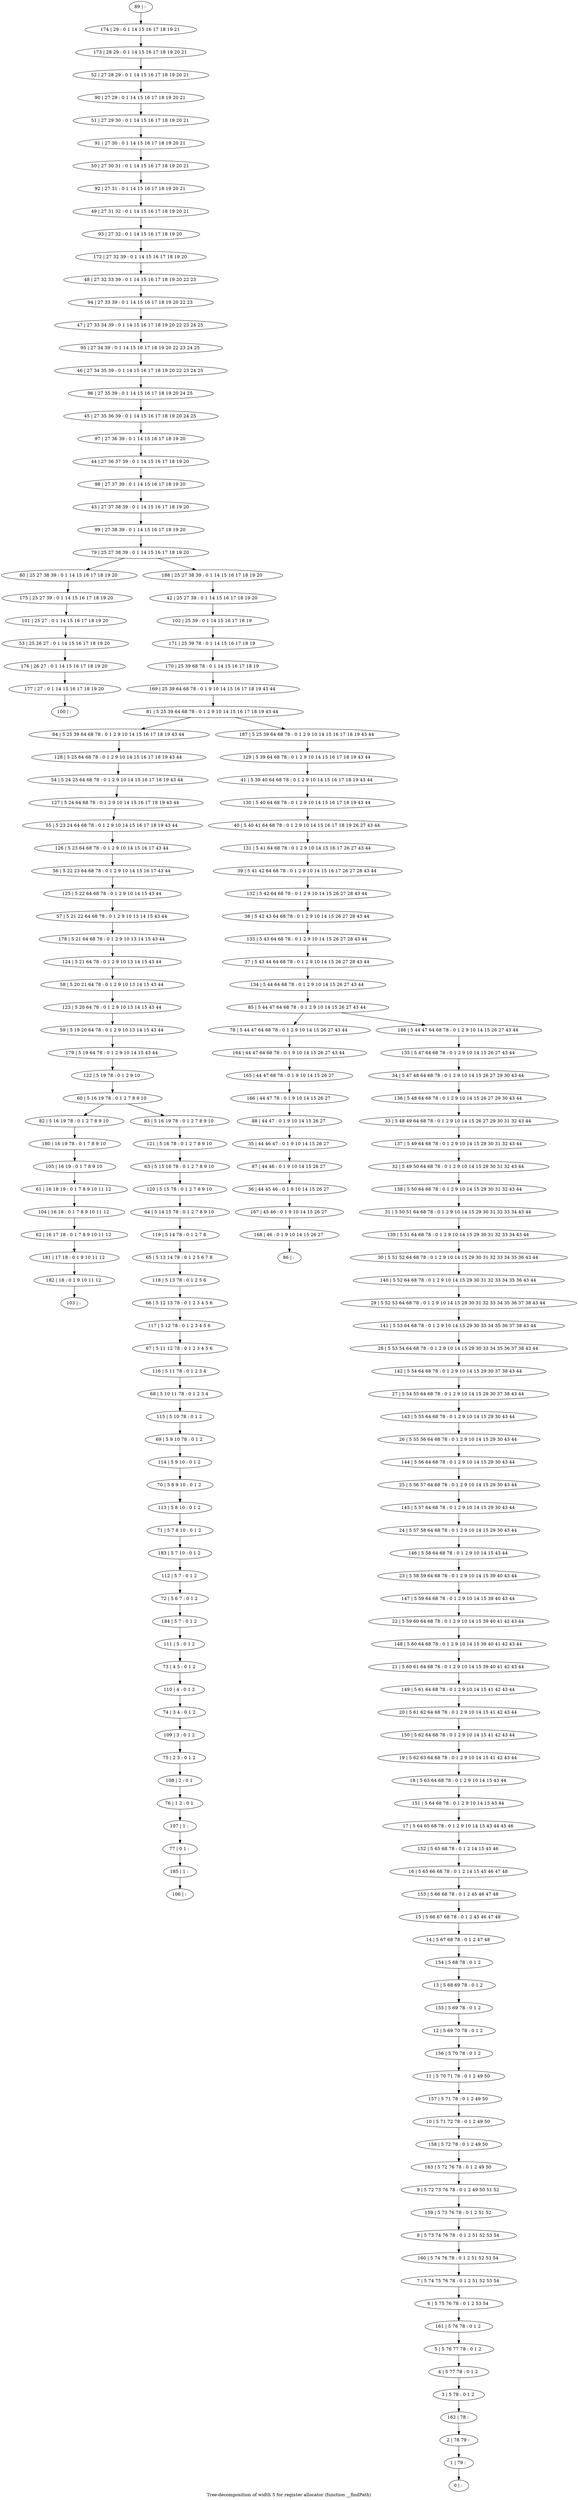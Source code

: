 digraph G {
graph [label="Tree-decomposition of width 5 for register allocator (function __findPath)"]
0[label="0 | : "];
1[label="1 | 79 : "];
2[label="2 | 78 79 : "];
3[label="3 | 5 78 : 0 1 2 "];
4[label="4 | 5 77 78 : 0 1 2 "];
5[label="5 | 5 76 77 78 : 0 1 2 "];
6[label="6 | 5 75 76 78 : 0 1 2 53 54 "];
7[label="7 | 5 74 75 76 78 : 0 1 2 51 52 53 54 "];
8[label="8 | 5 73 74 76 78 : 0 1 2 51 52 53 54 "];
9[label="9 | 5 72 73 76 78 : 0 1 2 49 50 51 52 "];
10[label="10 | 5 71 72 78 : 0 1 2 49 50 "];
11[label="11 | 5 70 71 78 : 0 1 2 49 50 "];
12[label="12 | 5 69 70 78 : 0 1 2 "];
13[label="13 | 5 68 69 78 : 0 1 2 "];
14[label="14 | 5 67 68 78 : 0 1 2 47 48 "];
15[label="15 | 5 66 67 68 78 : 0 1 2 45 46 47 48 "];
16[label="16 | 5 65 66 68 78 : 0 1 2 14 15 45 46 47 48 "];
17[label="17 | 5 64 65 68 78 : 0 1 2 9 10 14 15 43 44 45 46 "];
18[label="18 | 5 63 64 68 78 : 0 1 2 9 10 14 15 43 44 "];
19[label="19 | 5 62 63 64 68 78 : 0 1 2 9 10 14 15 41 42 43 44 "];
20[label="20 | 5 61 62 64 68 78 : 0 1 2 9 10 14 15 41 42 43 44 "];
21[label="21 | 5 60 61 64 68 78 : 0 1 2 9 10 14 15 39 40 41 42 43 44 "];
22[label="22 | 5 59 60 64 68 78 : 0 1 2 9 10 14 15 39 40 41 42 43 44 "];
23[label="23 | 5 58 59 64 68 78 : 0 1 2 9 10 14 15 39 40 43 44 "];
24[label="24 | 5 57 58 64 68 78 : 0 1 2 9 10 14 15 29 30 43 44 "];
25[label="25 | 5 56 57 64 68 78 : 0 1 2 9 10 14 15 29 30 43 44 "];
26[label="26 | 5 55 56 64 68 78 : 0 1 2 9 10 14 15 29 30 43 44 "];
27[label="27 | 5 54 55 64 68 78 : 0 1 2 9 10 14 15 29 30 37 38 43 44 "];
28[label="28 | 5 53 54 64 68 78 : 0 1 2 9 10 14 15 29 30 33 34 35 36 37 38 43 44 "];
29[label="29 | 5 52 53 64 68 78 : 0 1 2 9 10 14 15 29 30 31 32 33 34 35 36 37 38 43 44 "];
30[label="30 | 5 51 52 64 68 78 : 0 1 2 9 10 14 15 29 30 31 32 33 34 35 36 43 44 "];
31[label="31 | 5 50 51 64 68 78 : 0 1 2 9 10 14 15 29 30 31 32 33 34 43 44 "];
32[label="32 | 5 49 50 64 68 78 : 0 1 2 9 10 14 15 29 30 31 32 43 44 "];
33[label="33 | 5 48 49 64 68 78 : 0 1 2 9 10 14 15 26 27 29 30 31 32 43 44 "];
34[label="34 | 5 47 48 64 68 78 : 0 1 2 9 10 14 15 26 27 29 30 43 44 "];
35[label="35 | 44 46 47 : 0 1 9 10 14 15 26 27 "];
36[label="36 | 44 45 46 : 0 1 9 10 14 15 26 27 "];
37[label="37 | 5 43 44 64 68 78 : 0 1 2 9 10 14 15 26 27 28 43 44 "];
38[label="38 | 5 42 43 64 68 78 : 0 1 2 9 10 14 15 26 27 28 43 44 "];
39[label="39 | 5 41 42 64 68 78 : 0 1 2 9 10 14 15 16 17 26 27 28 43 44 "];
40[label="40 | 5 40 41 64 68 78 : 0 1 2 9 10 14 15 16 17 18 19 26 27 43 44 "];
41[label="41 | 5 39 40 64 68 78 : 0 1 2 9 10 14 15 16 17 18 19 43 44 "];
42[label="42 | 25 27 39 : 0 1 14 15 16 17 18 19 20 "];
43[label="43 | 27 37 38 39 : 0 1 14 15 16 17 18 19 20 "];
44[label="44 | 27 36 37 39 : 0 1 14 15 16 17 18 19 20 "];
45[label="45 | 27 35 36 39 : 0 1 14 15 16 17 18 19 20 24 25 "];
46[label="46 | 27 34 35 39 : 0 1 14 15 16 17 18 19 20 22 23 24 25 "];
47[label="47 | 27 33 34 39 : 0 1 14 15 16 17 18 19 20 22 23 24 25 "];
48[label="48 | 27 32 33 39 : 0 1 14 15 16 17 18 19 20 22 23 "];
49[label="49 | 27 31 32 : 0 1 14 15 16 17 18 19 20 21 "];
50[label="50 | 27 30 31 : 0 1 14 15 16 17 18 19 20 21 "];
51[label="51 | 27 29 30 : 0 1 14 15 16 17 18 19 20 21 "];
52[label="52 | 27 28 29 : 0 1 14 15 16 17 18 19 20 21 "];
53[label="53 | 25 26 27 : 0 1 14 15 16 17 18 19 20 "];
54[label="54 | 5 24 25 64 68 78 : 0 1 2 9 10 14 15 16 17 18 19 43 44 "];
55[label="55 | 5 23 24 64 68 78 : 0 1 2 9 10 14 15 16 17 18 19 43 44 "];
56[label="56 | 5 22 23 64 68 78 : 0 1 2 9 10 14 15 16 17 43 44 "];
57[label="57 | 5 21 22 64 68 78 : 0 1 2 9 10 13 14 15 43 44 "];
58[label="58 | 5 20 21 64 78 : 0 1 2 9 10 13 14 15 43 44 "];
59[label="59 | 5 19 20 64 78 : 0 1 2 9 10 13 14 15 43 44 "];
60[label="60 | 5 16 19 78 : 0 1 2 7 8 9 10 "];
61[label="61 | 16 18 19 : 0 1 7 8 9 10 11 12 "];
62[label="62 | 16 17 18 : 0 1 7 8 9 10 11 12 "];
63[label="63 | 5 15 16 78 : 0 1 2 7 8 9 10 "];
64[label="64 | 5 14 15 78 : 0 1 2 7 8 9 10 "];
65[label="65 | 5 13 14 78 : 0 1 2 5 6 7 8 "];
66[label="66 | 5 12 13 78 : 0 1 2 3 4 5 6 "];
67[label="67 | 5 11 12 78 : 0 1 2 3 4 5 6 "];
68[label="68 | 5 10 11 78 : 0 1 2 3 4 "];
69[label="69 | 5 9 10 78 : 0 1 2 "];
70[label="70 | 5 8 9 10 : 0 1 2 "];
71[label="71 | 5 7 8 10 : 0 1 2 "];
72[label="72 | 5 6 7 : 0 1 2 "];
73[label="73 | 4 5 : 0 1 2 "];
74[label="74 | 3 4 : 0 1 2 "];
75[label="75 | 2 3 : 0 1 2 "];
76[label="76 | 1 2 : 0 1 "];
77[label="77 | 0 1 : "];
78[label="78 | 5 44 47 64 68 78 : 0 1 2 9 10 14 15 26 27 43 44 "];
79[label="79 | 25 27 38 39 : 0 1 14 15 16 17 18 19 20 "];
80[label="80 | 25 27 38 39 : 0 1 14 15 16 17 18 19 20 "];
81[label="81 | 5 25 39 64 68 78 : 0 1 2 9 10 14 15 16 17 18 19 43 44 "];
82[label="82 | 5 16 19 78 : 0 1 2 7 8 9 10 "];
83[label="83 | 5 16 19 78 : 0 1 2 7 8 9 10 "];
84[label="84 | 5 25 39 64 68 78 : 0 1 2 9 10 14 15 16 17 18 19 43 44 "];
85[label="85 | 5 44 47 64 68 78 : 0 1 2 9 10 14 15 26 27 43 44 "];
86[label="86 | : "];
87[label="87 | 44 46 : 0 1 9 10 14 15 26 27 "];
88[label="88 | 44 47 : 0 1 9 10 14 15 26 27 "];
89[label="89 | : "];
90[label="90 | 27 29 : 0 1 14 15 16 17 18 19 20 21 "];
91[label="91 | 27 30 : 0 1 14 15 16 17 18 19 20 21 "];
92[label="92 | 27 31 : 0 1 14 15 16 17 18 19 20 21 "];
93[label="93 | 27 32 : 0 1 14 15 16 17 18 19 20 "];
94[label="94 | 27 33 39 : 0 1 14 15 16 17 18 19 20 22 23 "];
95[label="95 | 27 34 39 : 0 1 14 15 16 17 18 19 20 22 23 24 25 "];
96[label="96 | 27 35 39 : 0 1 14 15 16 17 18 19 20 24 25 "];
97[label="97 | 27 36 39 : 0 1 14 15 16 17 18 19 20 "];
98[label="98 | 27 37 39 : 0 1 14 15 16 17 18 19 20 "];
99[label="99 | 27 38 39 : 0 1 14 15 16 17 18 19 20 "];
100[label="100 | : "];
101[label="101 | 25 27 : 0 1 14 15 16 17 18 19 20 "];
102[label="102 | 25 39 : 0 1 14 15 16 17 18 19 "];
103[label="103 | : "];
104[label="104 | 16 18 : 0 1 7 8 9 10 11 12 "];
105[label="105 | 16 19 : 0 1 7 8 9 10 "];
106[label="106 | : "];
107[label="107 | 1 : "];
108[label="108 | 2 : 0 1 "];
109[label="109 | 3 : 0 1 2 "];
110[label="110 | 4 : 0 1 2 "];
111[label="111 | 5 : 0 1 2 "];
112[label="112 | 5 7 : 0 1 2 "];
113[label="113 | 5 8 10 : 0 1 2 "];
114[label="114 | 5 9 10 : 0 1 2 "];
115[label="115 | 5 10 78 : 0 1 2 "];
116[label="116 | 5 11 78 : 0 1 2 3 4 "];
117[label="117 | 5 12 78 : 0 1 2 3 4 5 6 "];
118[label="118 | 5 13 78 : 0 1 2 5 6 "];
119[label="119 | 5 14 78 : 0 1 2 7 8 "];
120[label="120 | 5 15 78 : 0 1 2 7 8 9 10 "];
121[label="121 | 5 16 78 : 0 1 2 7 8 9 10 "];
122[label="122 | 5 19 78 : 0 1 2 9 10 "];
123[label="123 | 5 20 64 78 : 0 1 2 9 10 13 14 15 43 44 "];
124[label="124 | 5 21 64 78 : 0 1 2 9 10 13 14 15 43 44 "];
125[label="125 | 5 22 64 68 78 : 0 1 2 9 10 14 15 43 44 "];
126[label="126 | 5 23 64 68 78 : 0 1 2 9 10 14 15 16 17 43 44 "];
127[label="127 | 5 24 64 68 78 : 0 1 2 9 10 14 15 16 17 18 19 43 44 "];
128[label="128 | 5 25 64 68 78 : 0 1 2 9 10 14 15 16 17 18 19 43 44 "];
129[label="129 | 5 39 64 68 78 : 0 1 2 9 10 14 15 16 17 18 19 43 44 "];
130[label="130 | 5 40 64 68 78 : 0 1 2 9 10 14 15 16 17 18 19 43 44 "];
131[label="131 | 5 41 64 68 78 : 0 1 2 9 10 14 15 16 17 26 27 43 44 "];
132[label="132 | 5 42 64 68 78 : 0 1 2 9 10 14 15 26 27 28 43 44 "];
133[label="133 | 5 43 64 68 78 : 0 1 2 9 10 14 15 26 27 28 43 44 "];
134[label="134 | 5 44 64 68 78 : 0 1 2 9 10 14 15 26 27 43 44 "];
135[label="135 | 5 47 64 68 78 : 0 1 2 9 10 14 15 26 27 43 44 "];
136[label="136 | 5 48 64 68 78 : 0 1 2 9 10 14 15 26 27 29 30 43 44 "];
137[label="137 | 5 49 64 68 78 : 0 1 2 9 10 14 15 29 30 31 32 43 44 "];
138[label="138 | 5 50 64 68 78 : 0 1 2 9 10 14 15 29 30 31 32 43 44 "];
139[label="139 | 5 51 64 68 78 : 0 1 2 9 10 14 15 29 30 31 32 33 34 43 44 "];
140[label="140 | 5 52 64 68 78 : 0 1 2 9 10 14 15 29 30 31 32 33 34 35 36 43 44 "];
141[label="141 | 5 53 64 68 78 : 0 1 2 9 10 14 15 29 30 33 34 35 36 37 38 43 44 "];
142[label="142 | 5 54 64 68 78 : 0 1 2 9 10 14 15 29 30 37 38 43 44 "];
143[label="143 | 5 55 64 68 78 : 0 1 2 9 10 14 15 29 30 43 44 "];
144[label="144 | 5 56 64 68 78 : 0 1 2 9 10 14 15 29 30 43 44 "];
145[label="145 | 5 57 64 68 78 : 0 1 2 9 10 14 15 29 30 43 44 "];
146[label="146 | 5 58 64 68 78 : 0 1 2 9 10 14 15 43 44 "];
147[label="147 | 5 59 64 68 78 : 0 1 2 9 10 14 15 39 40 43 44 "];
148[label="148 | 5 60 64 68 78 : 0 1 2 9 10 14 15 39 40 41 42 43 44 "];
149[label="149 | 5 61 64 68 78 : 0 1 2 9 10 14 15 41 42 43 44 "];
150[label="150 | 5 62 64 68 78 : 0 1 2 9 10 14 15 41 42 43 44 "];
151[label="151 | 5 64 68 78 : 0 1 2 9 10 14 15 43 44 "];
152[label="152 | 5 65 68 78 : 0 1 2 14 15 45 46 "];
153[label="153 | 5 66 68 78 : 0 1 2 45 46 47 48 "];
154[label="154 | 5 68 78 : 0 1 2 "];
155[label="155 | 5 69 78 : 0 1 2 "];
156[label="156 | 5 70 78 : 0 1 2 "];
157[label="157 | 5 71 78 : 0 1 2 49 50 "];
158[label="158 | 5 72 78 : 0 1 2 49 50 "];
159[label="159 | 5 73 76 78 : 0 1 2 51 52 "];
160[label="160 | 5 74 76 78 : 0 1 2 51 52 53 54 "];
161[label="161 | 5 76 78 : 0 1 2 "];
162[label="162 | 78 : "];
163[label="163 | 5 72 76 78 : 0 1 2 49 50 "];
164[label="164 | 44 47 64 68 78 : 0 1 9 10 14 15 26 27 43 44 "];
165[label="165 | 44 47 68 78 : 0 1 9 10 14 15 26 27 "];
166[label="166 | 44 47 78 : 0 1 9 10 14 15 26 27 "];
167[label="167 | 45 46 : 0 1 9 10 14 15 26 27 "];
168[label="168 | 46 : 0 1 9 10 14 15 26 27 "];
169[label="169 | 25 39 64 68 78 : 0 1 9 10 14 15 16 17 18 19 43 44 "];
170[label="170 | 25 39 68 78 : 0 1 14 15 16 17 18 19 "];
171[label="171 | 25 39 78 : 0 1 14 15 16 17 18 19 "];
172[label="172 | 27 32 39 : 0 1 14 15 16 17 18 19 20 "];
173[label="173 | 28 29 : 0 1 14 15 16 17 18 19 20 21 "];
174[label="174 | 29 : 0 1 14 15 16 17 18 19 21 "];
175[label="175 | 25 27 39 : 0 1 14 15 16 17 18 19 20 "];
176[label="176 | 26 27 : 0 1 14 15 16 17 18 19 20 "];
177[label="177 | 27 : 0 1 14 15 16 17 18 19 20 "];
178[label="178 | 5 21 64 68 78 : 0 1 2 9 10 13 14 15 43 44 "];
179[label="179 | 5 19 64 78 : 0 1 2 9 10 14 15 43 44 "];
180[label="180 | 16 19 78 : 0 1 7 8 9 10 "];
181[label="181 | 17 18 : 0 1 9 10 11 12 "];
182[label="182 | 18 : 0 1 9 10 11 12 "];
183[label="183 | 5 7 10 : 0 1 2 "];
184[label="184 | 5 7 : 0 1 2 "];
185[label="185 | 1 : "];
186[label="186 | 5 44 47 64 68 78 : 0 1 2 9 10 14 15 26 27 43 44 "];
187[label="187 | 5 25 39 64 68 78 : 0 1 2 9 10 14 15 16 17 18 19 43 44 "];
188[label="188 | 25 27 38 39 : 0 1 14 15 16 17 18 19 20 "];
60->82 ;
60->83 ;
87->36 ;
35->87 ;
88->35 ;
101->53 ;
104->62 ;
61->104 ;
105->61 ;
107->77 ;
76->107 ;
108->76 ;
75->108 ;
109->75 ;
74->109 ;
110->74 ;
73->110 ;
111->73 ;
112->72 ;
113->71 ;
70->113 ;
114->70 ;
69->114 ;
115->69 ;
68->115 ;
116->68 ;
67->116 ;
117->67 ;
66->117 ;
118->66 ;
65->118 ;
119->65 ;
64->119 ;
120->64 ;
63->120 ;
121->63 ;
83->121 ;
122->60 ;
123->59 ;
58->123 ;
124->58 ;
125->57 ;
56->125 ;
126->56 ;
55->126 ;
127->55 ;
54->127 ;
128->54 ;
84->128 ;
78->164 ;
164->165 ;
166->88 ;
165->166 ;
36->167 ;
168->86 ;
167->168 ;
175->101 ;
80->175 ;
53->176 ;
177->100 ;
176->177 ;
178->124 ;
57->178 ;
179->122 ;
59->179 ;
180->105 ;
82->180 ;
62->181 ;
182->103 ;
181->182 ;
183->112 ;
71->183 ;
184->111 ;
72->184 ;
185->106 ;
77->185 ;
89->174 ;
174->173 ;
173->52 ;
52->90 ;
90->51 ;
51->91 ;
91->50 ;
50->92 ;
92->49 ;
49->93 ;
93->172 ;
172->48 ;
48->94 ;
94->47 ;
47->95 ;
95->46 ;
46->96 ;
96->45 ;
45->97 ;
97->44 ;
44->98 ;
98->43 ;
43->99 ;
99->79 ;
42->102 ;
102->171 ;
171->170 ;
170->169 ;
169->81 ;
129->41 ;
41->130 ;
130->40 ;
40->131 ;
131->39 ;
39->132 ;
132->38 ;
38->133 ;
133->37 ;
37->134 ;
134->85 ;
135->34 ;
34->136 ;
136->33 ;
33->137 ;
137->32 ;
32->138 ;
138->31 ;
31->139 ;
139->30 ;
30->140 ;
140->29 ;
29->141 ;
141->28 ;
28->142 ;
142->27 ;
27->143 ;
143->26 ;
26->144 ;
144->25 ;
25->145 ;
145->24 ;
24->146 ;
146->23 ;
23->147 ;
147->22 ;
22->148 ;
148->21 ;
21->149 ;
149->20 ;
20->150 ;
150->19 ;
19->18 ;
18->151 ;
151->17 ;
17->152 ;
152->16 ;
16->153 ;
153->15 ;
15->14 ;
14->154 ;
154->13 ;
13->155 ;
155->12 ;
12->156 ;
156->11 ;
11->157 ;
157->10 ;
10->158 ;
158->163 ;
163->9 ;
9->159 ;
159->8 ;
8->160 ;
160->7 ;
7->6 ;
6->161 ;
161->5 ;
5->4 ;
4->3 ;
3->162 ;
162->2 ;
2->1 ;
1->0 ;
186->135 ;
187->129 ;
188->42 ;
85->78 ;
85->186 ;
81->84 ;
81->187 ;
79->80 ;
79->188 ;
}
